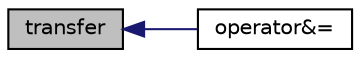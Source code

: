 digraph "transfer"
{
  bgcolor="transparent";
  edge [fontname="Helvetica",fontsize="10",labelfontname="Helvetica",labelfontsize="10"];
  node [fontname="Helvetica",fontsize="10",shape=record];
  rankdir="LR";
  Node1 [label="transfer",height=0.2,width=0.4,color="black", fillcolor="grey75", style="filled" fontcolor="black"];
  Node1 -> Node2 [dir="back",color="midnightblue",fontsize="10",style="solid",fontname="Helvetica"];
  Node2 [label="operator&=",height=0.2,width=0.4,color="black",URL="$classFoam_1_1bitSet.html#a9790ca143db63f53637db769197b2a64",tooltip="Bitwise-AND all the bits in other with the bits in this bitset. "];
}
